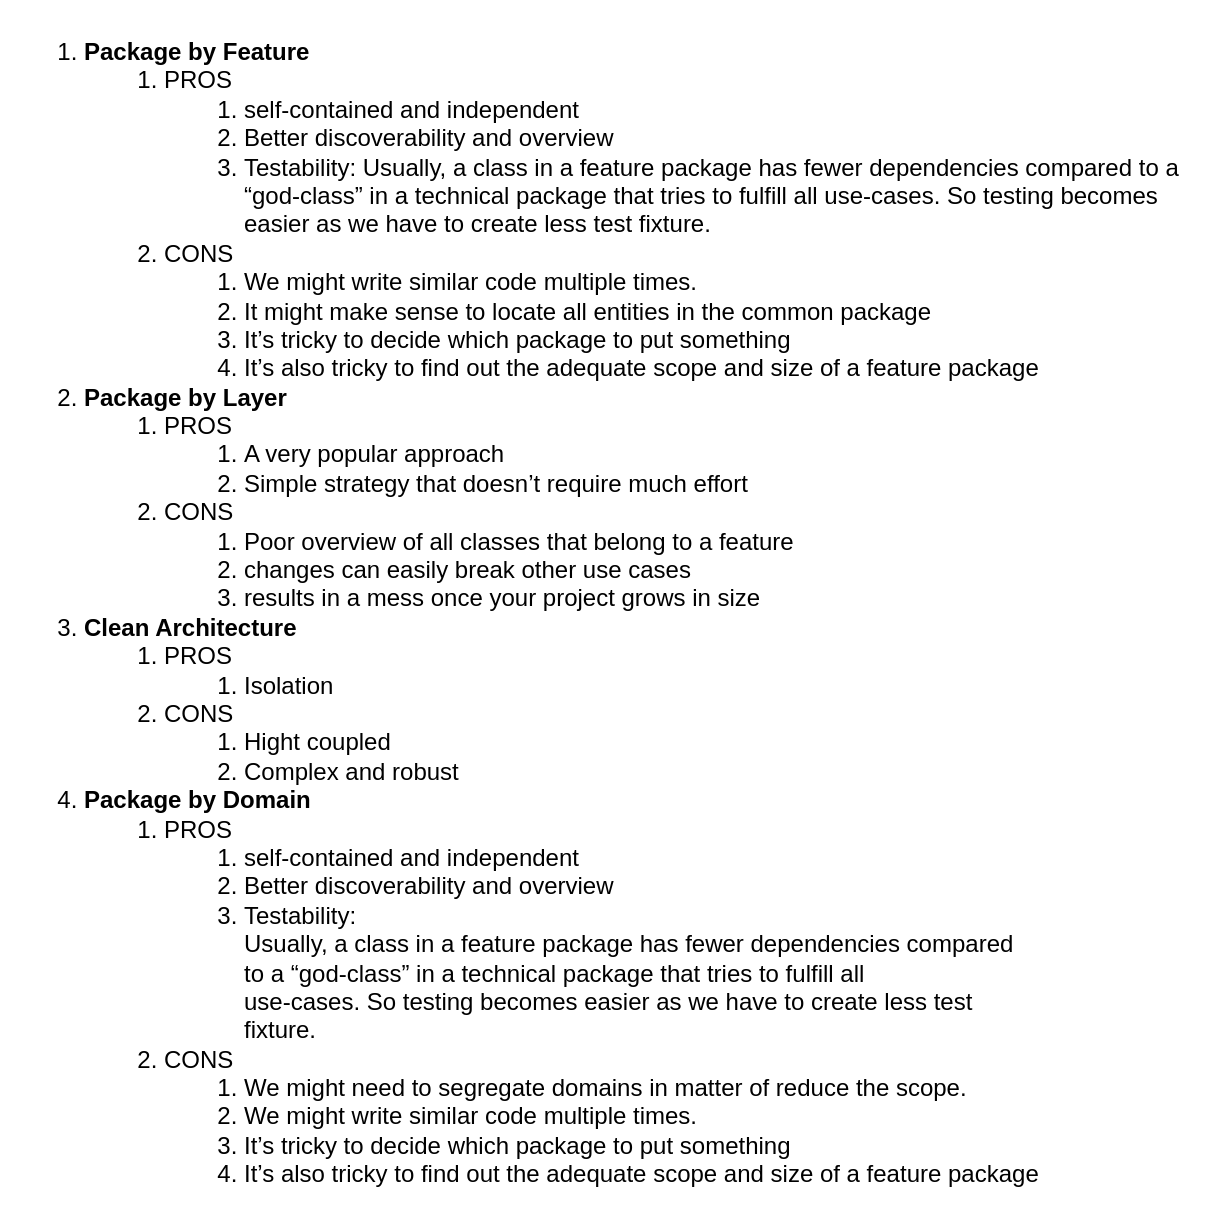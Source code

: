 <mxfile version="21.2.9" type="github">
  <diagram id="dIy_7yolNXo8ApJIttfb" name="Page-1">
    <mxGraphModel dx="874" dy="377" grid="1" gridSize="10" guides="1" tooltips="1" connect="1" arrows="1" fold="1" page="1" pageScale="1" pageWidth="827" pageHeight="1169" math="0" shadow="0">
      <root>
        <mxCell id="0" />
        <mxCell id="1" parent="0" />
        <mxCell id="wq3zZg_m6Ostuyi_Egyb-2" value="&lt;ol&gt;&lt;li&gt;&lt;b&gt;Package by Feature&lt;/b&gt;&lt;/li&gt;&lt;ol&gt;&lt;li&gt;PROS&lt;/li&gt;&lt;ol&gt;&lt;li&gt;self-contained and independent&lt;br&gt;&lt;/li&gt;&lt;li&gt;Better discoverability and overview&lt;/li&gt;&lt;li&gt;Testability: Usually, a class in a feature package has fewer dependencies compared to a “god-class” in a technical package that tries to fulfill all use-cases. So testing becomes easier as we have to create less test fixture.&lt;br&gt;&lt;/li&gt;&lt;/ol&gt;&lt;li&gt;CONS&lt;/li&gt;&lt;ol&gt;&lt;li&gt;We might write similar code multiple times.&lt;br&gt;&lt;/li&gt;&lt;li&gt;It might make sense to locate all entities in the common package&lt;/li&gt;&lt;li&gt;It’s tricky to decide which package to put something&lt;/li&gt;&lt;li&gt;It’s also tricky to find out the adequate scope and size of a feature package&lt;/li&gt;&lt;/ol&gt;&lt;/ol&gt;&lt;li&gt;&lt;b&gt;Package by Layer &lt;/b&gt;&lt;br&gt;&lt;/li&gt;&lt;ol&gt;&lt;li&gt;PROS&lt;/li&gt;&lt;ol&gt;&lt;li&gt;A very popular approach&lt;/li&gt;&lt;li&gt;Simple strategy that doesn’t require much effort&lt;br&gt;&lt;/li&gt;&lt;/ol&gt;&lt;li&gt;CONS&lt;/li&gt;&lt;ol&gt;&lt;li&gt;Poor overview of all classes that belong to a feature&lt;/li&gt;&lt;li&gt;changes can easily break other use cases&lt;/li&gt;&lt;li&gt;results in a mess once your project grows in size&lt;br&gt;&lt;/li&gt;&lt;/ol&gt;&lt;/ol&gt;&lt;li&gt;&lt;b&gt;Clean Architecture&lt;/b&gt;&lt;/li&gt;&lt;ol&gt;&lt;li&gt;PROS&lt;/li&gt;&lt;ol&gt;&lt;li&gt;Isolation&lt;br&gt;&lt;/li&gt;&lt;/ol&gt;&lt;li&gt;CONS&lt;/li&gt;&lt;ol&gt;&lt;li&gt;Hight coupled&lt;/li&gt;&lt;li&gt;Complex and robust&lt;/li&gt;&lt;/ol&gt;&lt;/ol&gt;&lt;li&gt;&lt;b&gt;Package by Domain&lt;/b&gt;&lt;/li&gt;&lt;ol&gt;&lt;li&gt;PROS&lt;/li&gt;&lt;ol&gt;&lt;li&gt;self-contained and independent&lt;br&gt;&lt;/li&gt;&lt;li&gt;Better discoverability and overview&lt;/li&gt;&lt;li&gt;Testability:&lt;br/&gt; Usually, a class in a feature package has fewer dependencies compared &lt;br/&gt;to a “god-class” in a technical package that tries to fulfill all &lt;br/&gt;use-cases. So testing becomes easier as we have to create less test &lt;br/&gt;fixture.&lt;/li&gt;&lt;/ol&gt;&lt;li&gt;CONS&lt;/li&gt;&lt;ol&gt;&lt;li&gt;We might need to segregate domains in matter of reduce the scope.&lt;/li&gt;&lt;li&gt;We might write similar code multiple times.&lt;br&gt;&lt;/li&gt;&lt;li&gt;It’s tricky to decide which package to put something&lt;/li&gt;&lt;li&gt;It’s also tricky to find out the adequate scope and size of a feature package&lt;/li&gt;&lt;/ol&gt;&lt;/ol&gt;&lt;/ol&gt;" style="text;html=1;strokeColor=none;fillColor=none;align=left;verticalAlign=top;whiteSpace=wrap;rounded=0;horizontal=1;" parent="1" vertex="1">
          <mxGeometry x="190" y="320" width="610" height="560" as="geometry" />
        </mxCell>
      </root>
    </mxGraphModel>
  </diagram>
</mxfile>
